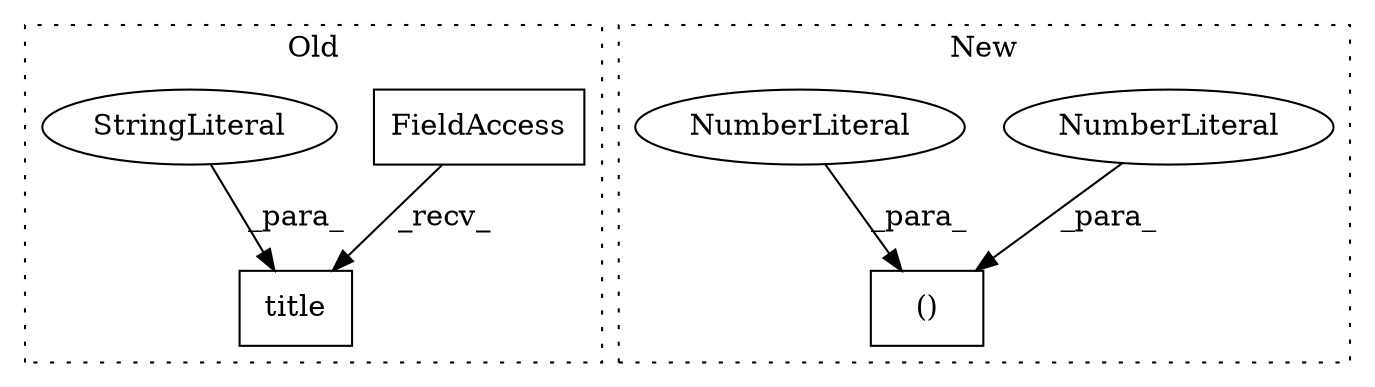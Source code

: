 digraph G {
subgraph cluster0 {
1 [label="title" a="32" s="1018,1036" l="6,1" shape="box"];
3 [label="FieldAccess" a="22" s="1000" l="10" shape="box"];
6 [label="StringLiteral" a="45" s="1024" l="12" shape="ellipse"];
label = "Old";
style="dotted";
}
subgraph cluster1 {
2 [label="()" a="106" s="891" l="15" shape="box"];
4 [label="NumberLiteral" a="34" s="891" l="1" shape="ellipse"];
5 [label="NumberLiteral" a="34" s="905" l="1" shape="ellipse"];
label = "New";
style="dotted";
}
3 -> 1 [label="_recv_"];
4 -> 2 [label="_para_"];
5 -> 2 [label="_para_"];
6 -> 1 [label="_para_"];
}